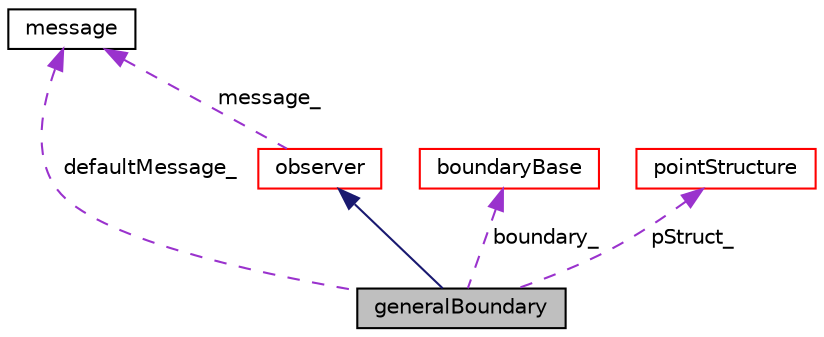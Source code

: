 digraph "generalBoundary"
{
 // LATEX_PDF_SIZE
  edge [fontname="Helvetica",fontsize="10",labelfontname="Helvetica",labelfontsize="10"];
  node [fontname="Helvetica",fontsize="10",shape=record];
  Node1 [label="generalBoundary",height=0.2,width=0.4,color="black", fillcolor="grey75", style="filled", fontcolor="black",tooltip=" "];
  Node2 -> Node1 [dir="back",color="midnightblue",fontsize="10",style="solid",fontname="Helvetica"];
  Node2 [label="observer",height=0.2,width=0.4,color="red", fillcolor="white", style="filled",URL="$classpFlow_1_1observer.html",tooltip=" "];
  Node3 -> Node2 [dir="back",color="darkorchid3",fontsize="10",style="dashed",label=" message_" ,fontname="Helvetica"];
  Node3 [label="message",height=0.2,width=0.4,color="black", fillcolor="white", style="filled",URL="$classpFlow_1_1message.html",tooltip=" "];
  Node3 -> Node1 [dir="back",color="darkorchid3",fontsize="10",style="dashed",label=" defaultMessage_" ,fontname="Helvetica"];
  Node5 -> Node1 [dir="back",color="darkorchid3",fontsize="10",style="dashed",label=" boundary_" ,fontname="Helvetica"];
  Node5 [label="boundaryBase",height=0.2,width=0.4,color="red", fillcolor="white", style="filled",URL="$classpFlow_1_1boundaryBase.html",tooltip=" "];
  Node9 -> Node1 [dir="back",color="darkorchid3",fontsize="10",style="dashed",label=" pStruct_" ,fontname="Helvetica"];
  Node9 [label="pointStructure",height=0.2,width=0.4,color="red", fillcolor="white", style="filled",URL="$classpFlow_1_1pointStructure.html",tooltip=" "];
}
